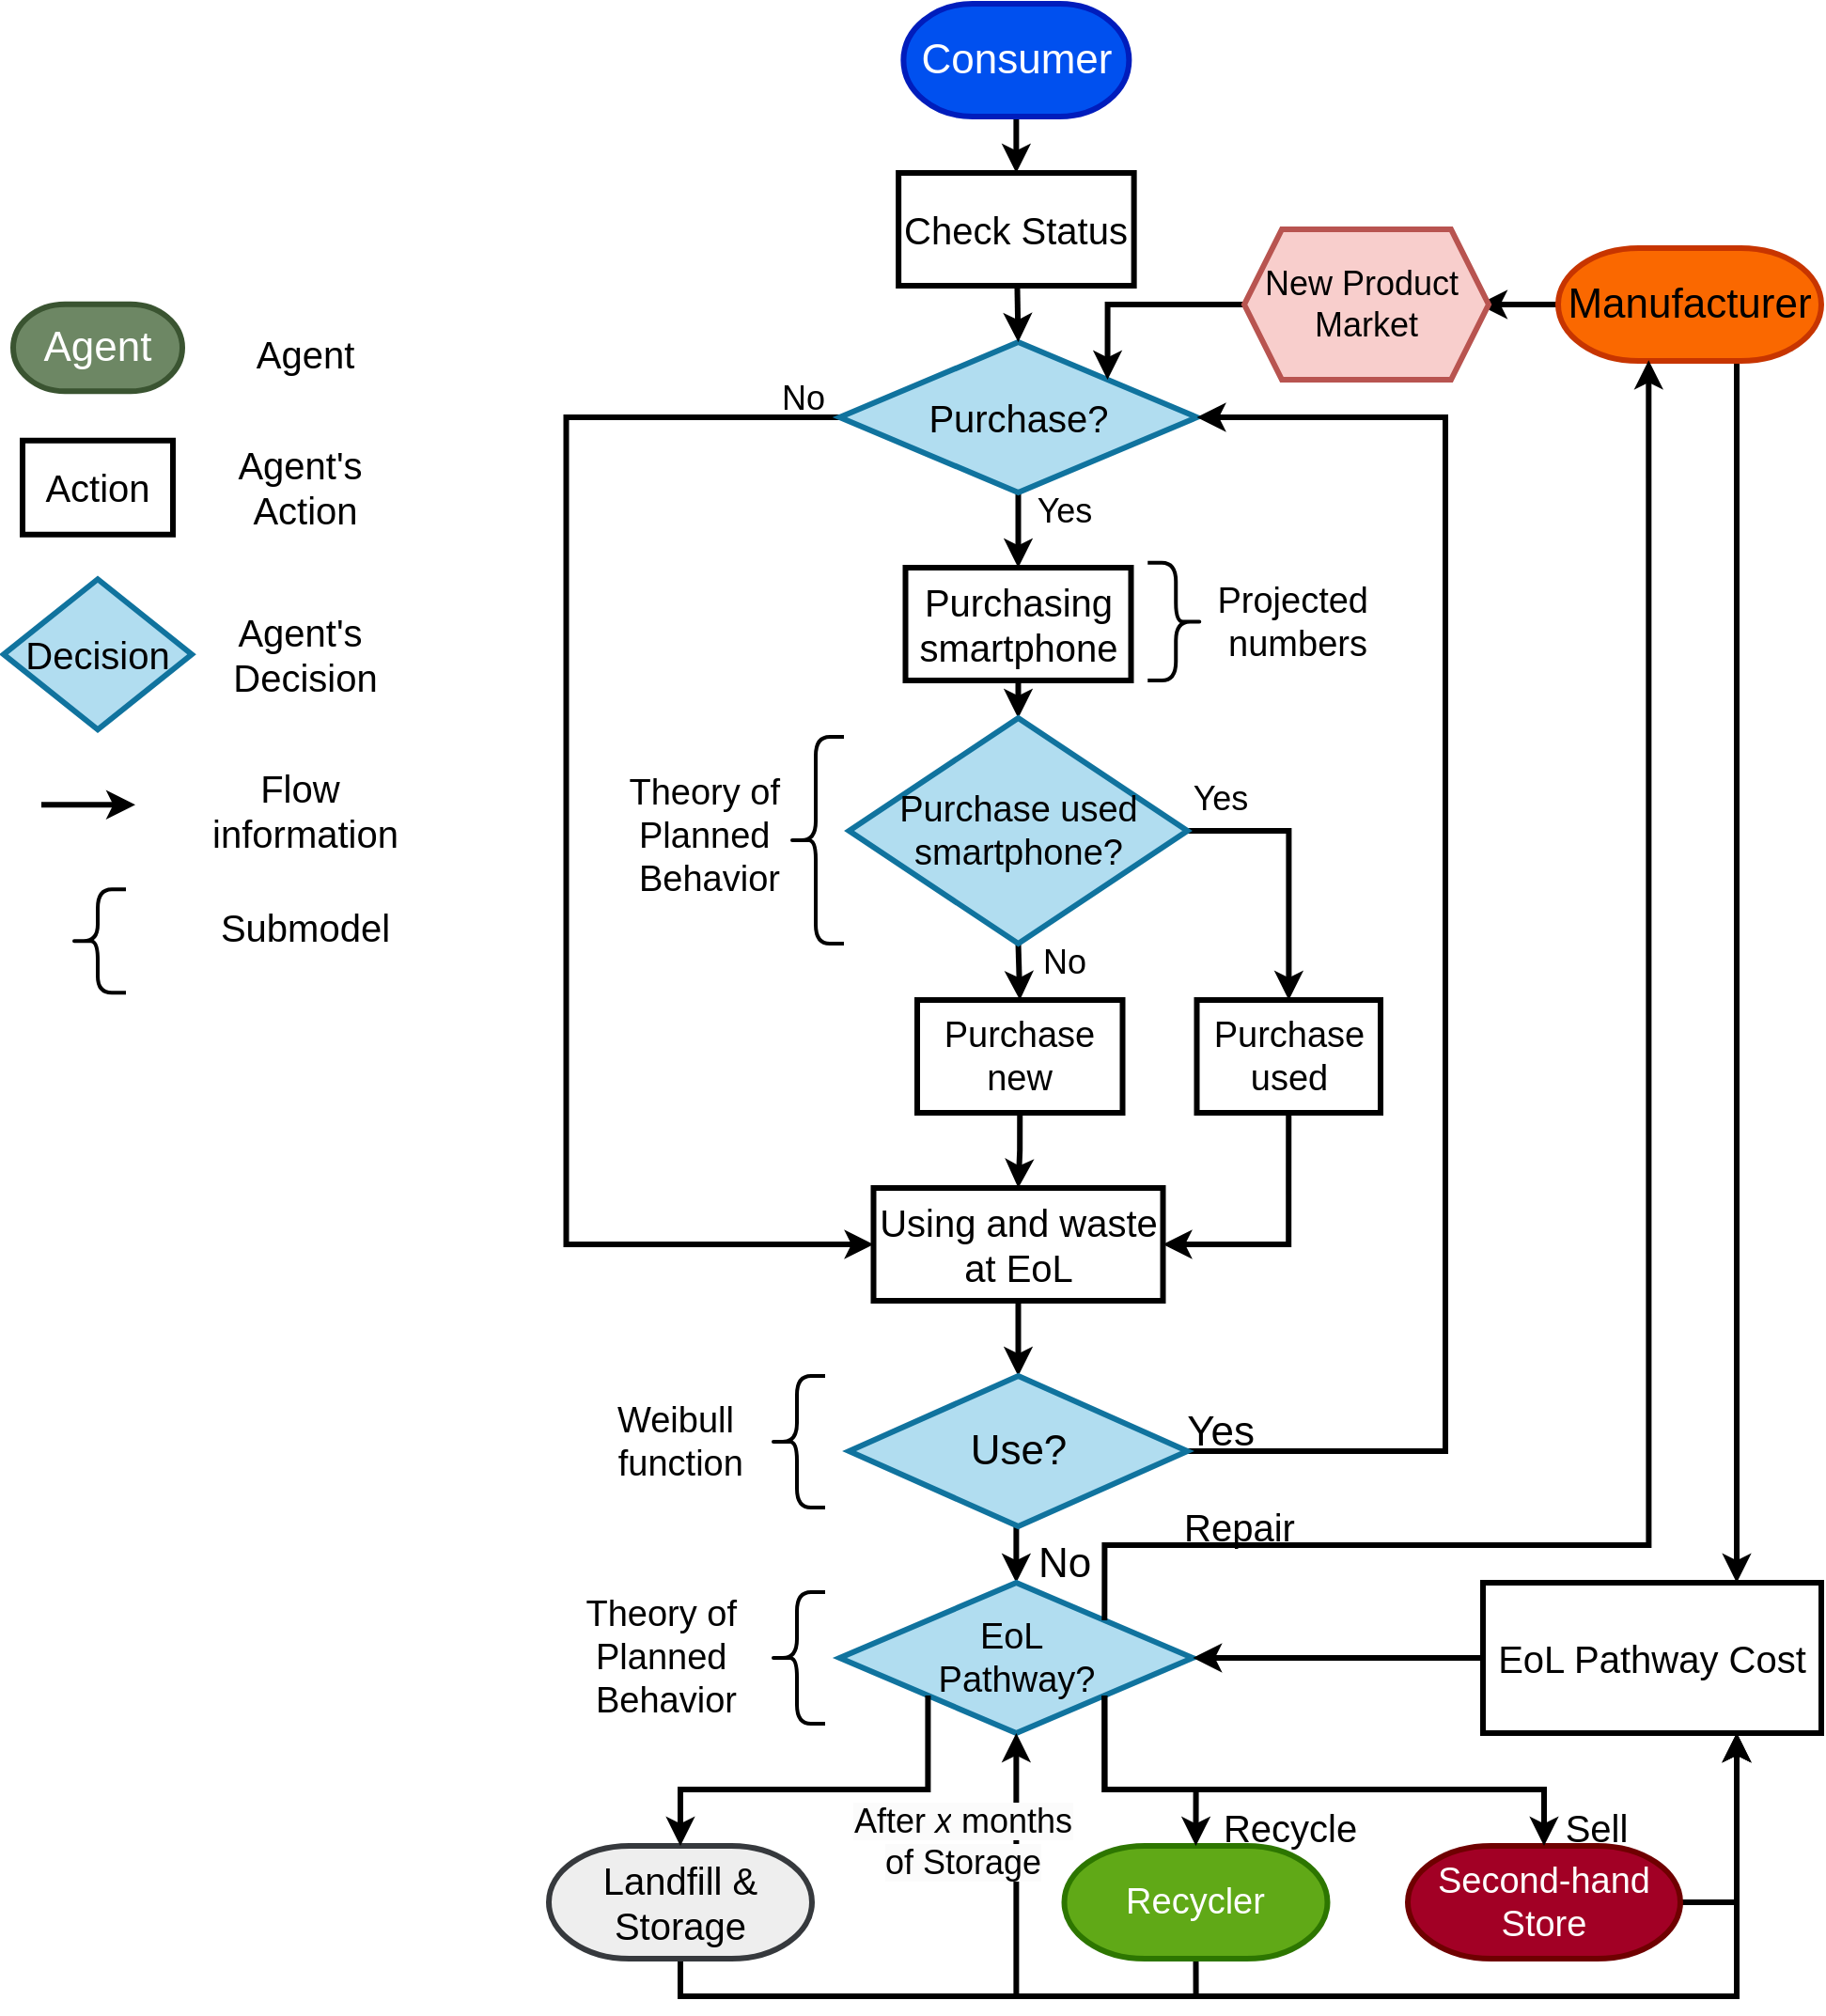 <mxfile version="24.7.13">
  <diagram id="C5RBs43oDa-KdzZeNtuy" name="Page-1">
    <mxGraphModel dx="1838" dy="994" grid="1" gridSize="10" guides="1" tooltips="1" connect="1" arrows="1" fold="1" page="1" pageScale="1" pageWidth="1027" pageHeight="1080" background="#FFFFFF" math="0" shadow="0">
      <root>
        <mxCell id="WIyWlLk6GJQsqaUBKTNV-0" />
        <mxCell id="WIyWlLk6GJQsqaUBKTNV-1" parent="WIyWlLk6GJQsqaUBKTNV-0" />
        <mxCell id="rPol7dPWqW4X3yRjaVga-14" style="edgeStyle=orthogonalEdgeStyle;rounded=0;orthogonalLoop=1;jettySize=auto;html=1;exitX=0.5;exitY=1;exitDx=0;exitDy=0;entryX=0.5;entryY=0;entryDx=0;entryDy=0;strokeWidth=3;" parent="WIyWlLk6GJQsqaUBKTNV-1" source="rPol7dPWqW4X3yRjaVga-2" target="rPol7dPWqW4X3yRjaVga-4" edge="1">
          <mxGeometry relative="1" as="geometry" />
        </mxCell>
        <mxCell id="uwHh1gd3m4vf2tVDn3b9-7" style="edgeStyle=orthogonalEdgeStyle;rounded=0;orthogonalLoop=1;jettySize=auto;html=1;entryX=0;entryY=0.5;entryDx=0;entryDy=0;exitX=0;exitY=0.5;exitDx=0;exitDy=0;strokeWidth=3;" parent="WIyWlLk6GJQsqaUBKTNV-1" source="rPol7dPWqW4X3yRjaVga-2" target="rPol7dPWqW4X3yRjaVga-7" edge="1">
          <mxGeometry relative="1" as="geometry">
            <Array as="points">
              <mxPoint x="329.25" y="224" />
              <mxPoint x="329.25" y="664" />
            </Array>
          </mxGeometry>
        </mxCell>
        <mxCell id="rPol7dPWqW4X3yRjaVga-2" value="&lt;font style=&quot;font-size: 20px;&quot;&gt;Purchase?&lt;/font&gt;" style="rhombus;whiteSpace=wrap;html=1;fontSize=20;strokeWidth=3;fillColor=#b1ddf0;strokeColor=#10739e;" parent="WIyWlLk6GJQsqaUBKTNV-1" vertex="1">
          <mxGeometry x="474.75" y="184" width="190" height="80" as="geometry" />
        </mxCell>
        <mxCell id="rPol7dPWqW4X3yRjaVga-12" style="edgeStyle=orthogonalEdgeStyle;rounded=0;orthogonalLoop=1;jettySize=auto;html=1;exitX=0.5;exitY=1;exitDx=0;exitDy=0;entryX=1;entryY=0.5;entryDx=0;entryDy=0;strokeWidth=3;" parent="WIyWlLk6GJQsqaUBKTNV-1" source="rPol7dPWqW4X3yRjaVga-3" target="rPol7dPWqW4X3yRjaVga-7" edge="1">
          <mxGeometry relative="1" as="geometry" />
        </mxCell>
        <mxCell id="rPol7dPWqW4X3yRjaVga-3" value="&lt;font style=&quot;font-size: 19px;&quot;&gt;Purchase used&lt;/font&gt;" style="rounded=0;whiteSpace=wrap;html=1;fontSize=19;strokeWidth=3;" parent="WIyWlLk6GJQsqaUBKTNV-1" vertex="1">
          <mxGeometry x="664.75" y="534" width="97.75" height="60" as="geometry" />
        </mxCell>
        <mxCell id="rPol7dPWqW4X3yRjaVga-15" style="edgeStyle=orthogonalEdgeStyle;rounded=0;orthogonalLoop=1;jettySize=auto;html=1;exitX=0.5;exitY=1;exitDx=0;exitDy=0;entryX=0.5;entryY=0;entryDx=0;entryDy=0;strokeWidth=3;" parent="WIyWlLk6GJQsqaUBKTNV-1" source="rPol7dPWqW4X3yRjaVga-4" target="rPol7dPWqW4X3yRjaVga-5" edge="1">
          <mxGeometry relative="1" as="geometry" />
        </mxCell>
        <mxCell id="rPol7dPWqW4X3yRjaVga-4" value="Purchasing smartphone" style="rounded=0;whiteSpace=wrap;html=1;fontSize=20;strokeWidth=3;" parent="WIyWlLk6GJQsqaUBKTNV-1" vertex="1">
          <mxGeometry x="509.75" y="304" width="120" height="60" as="geometry" />
        </mxCell>
        <mxCell id="rPol7dPWqW4X3yRjaVga-8" style="edgeStyle=orthogonalEdgeStyle;rounded=0;orthogonalLoop=1;jettySize=auto;html=1;exitX=0.5;exitY=1;exitDx=0;exitDy=0;entryX=0.5;entryY=0;entryDx=0;entryDy=0;strokeWidth=3;" parent="WIyWlLk6GJQsqaUBKTNV-1" source="rPol7dPWqW4X3yRjaVga-5" target="rPol7dPWqW4X3yRjaVga-6" edge="1">
          <mxGeometry relative="1" as="geometry" />
        </mxCell>
        <mxCell id="rPol7dPWqW4X3yRjaVga-9" style="edgeStyle=orthogonalEdgeStyle;rounded=0;orthogonalLoop=1;jettySize=auto;html=1;exitX=1;exitY=0.5;exitDx=0;exitDy=0;strokeWidth=3;" parent="WIyWlLk6GJQsqaUBKTNV-1" source="rPol7dPWqW4X3yRjaVga-5" target="rPol7dPWqW4X3yRjaVga-3" edge="1">
          <mxGeometry relative="1" as="geometry" />
        </mxCell>
        <mxCell id="rPol7dPWqW4X3yRjaVga-5" value="&lt;div style=&quot;font-size: 19px;&quot;&gt;&lt;span style=&quot;font-size: 19px; background-color: initial;&quot;&gt;Purchase used smartphone?&lt;/span&gt;&lt;br style=&quot;font-size: 19px;&quot;&gt;&lt;/div&gt;" style="rhombus;whiteSpace=wrap;html=1;fontSize=19;strokeWidth=3;fillColor=#b1ddf0;strokeColor=#10739e;" parent="WIyWlLk6GJQsqaUBKTNV-1" vertex="1">
          <mxGeometry x="479.75" y="384" width="180" height="120" as="geometry" />
        </mxCell>
        <mxCell id="rPol7dPWqW4X3yRjaVga-11" style="edgeStyle=orthogonalEdgeStyle;rounded=0;orthogonalLoop=1;jettySize=auto;html=1;exitX=0.5;exitY=1;exitDx=0;exitDy=0;entryX=0.5;entryY=0;entryDx=0;entryDy=0;strokeWidth=3;" parent="WIyWlLk6GJQsqaUBKTNV-1" source="rPol7dPWqW4X3yRjaVga-6" target="rPol7dPWqW4X3yRjaVga-7" edge="1">
          <mxGeometry relative="1" as="geometry" />
        </mxCell>
        <mxCell id="rPol7dPWqW4X3yRjaVga-6" value="&lt;font style=&quot;font-size: 19px;&quot;&gt;Purchase new&lt;/font&gt;" style="rounded=0;whiteSpace=wrap;html=1;fontSize=19;strokeWidth=3;" parent="WIyWlLk6GJQsqaUBKTNV-1" vertex="1">
          <mxGeometry x="516" y="534" width="109.25" height="60" as="geometry" />
        </mxCell>
        <mxCell id="rPol7dPWqW4X3yRjaVga-21" style="edgeStyle=orthogonalEdgeStyle;rounded=0;orthogonalLoop=1;jettySize=auto;html=1;exitX=0.5;exitY=1;exitDx=0;exitDy=0;strokeWidth=3;" parent="WIyWlLk6GJQsqaUBKTNV-1" source="rPol7dPWqW4X3yRjaVga-7" target="rPol7dPWqW4X3yRjaVga-17" edge="1">
          <mxGeometry relative="1" as="geometry" />
        </mxCell>
        <mxCell id="rPol7dPWqW4X3yRjaVga-7" value="&lt;font style=&quot;font-size: 20px;&quot;&gt;Using and waste at EoL&lt;/font&gt;" style="rounded=0;whiteSpace=wrap;html=1;fontSize=20;strokeWidth=3;" parent="WIyWlLk6GJQsqaUBKTNV-1" vertex="1">
          <mxGeometry x="492.75" y="634" width="154" height="60" as="geometry" />
        </mxCell>
        <mxCell id="rPol7dPWqW4X3yRjaVga-18" style="edgeStyle=orthogonalEdgeStyle;rounded=0;orthogonalLoop=1;jettySize=auto;html=1;exitX=1;exitY=0.5;exitDx=0;exitDy=0;entryX=1;entryY=0.5;entryDx=0;entryDy=0;strokeWidth=3;" parent="WIyWlLk6GJQsqaUBKTNV-1" source="rPol7dPWqW4X3yRjaVga-17" target="rPol7dPWqW4X3yRjaVga-2" edge="1">
          <mxGeometry relative="1" as="geometry">
            <Array as="points">
              <mxPoint x="797" y="774" />
              <mxPoint x="797" y="224" />
            </Array>
          </mxGeometry>
        </mxCell>
        <mxCell id="rPol7dPWqW4X3yRjaVga-23" style="edgeStyle=orthogonalEdgeStyle;rounded=0;orthogonalLoop=1;jettySize=auto;html=1;exitX=0.5;exitY=1;exitDx=0;exitDy=0;entryX=0.5;entryY=0;entryDx=0;entryDy=0;strokeWidth=3;" parent="WIyWlLk6GJQsqaUBKTNV-1" source="rPol7dPWqW4X3yRjaVga-17" target="rPol7dPWqW4X3yRjaVga-22" edge="1">
          <mxGeometry relative="1" as="geometry" />
        </mxCell>
        <mxCell id="rPol7dPWqW4X3yRjaVga-17" value="&lt;div style=&quot;font-size: 22px;&quot;&gt;&lt;span style=&quot;font-size: 22px; background-color: initial;&quot;&gt;Use?&lt;/span&gt;&lt;br style=&quot;font-size: 22px;&quot;&gt;&lt;/div&gt;" style="rhombus;whiteSpace=wrap;html=1;fontSize=22;strokeWidth=3;fillColor=#b1ddf0;strokeColor=#10739e;" parent="WIyWlLk6GJQsqaUBKTNV-1" vertex="1">
          <mxGeometry x="479.75" y="734" width="180" height="80" as="geometry" />
        </mxCell>
        <mxCell id="rPol7dPWqW4X3yRjaVga-20" value="&lt;font style=&quot;font-size: 22px;&quot;&gt;Yes&lt;/font&gt;" style="text;html=1;align=center;verticalAlign=middle;resizable=0;points=[];autosize=1;strokeColor=none;fillColor=none;" parent="WIyWlLk6GJQsqaUBKTNV-1" vertex="1">
          <mxGeometry x="646.75" y="744" width="60" height="40" as="geometry" />
        </mxCell>
        <mxCell id="rPol7dPWqW4X3yRjaVga-22" value="&lt;div style=&quot;font-size: 19px;&quot;&gt;&lt;span style=&quot;font-size: 19px; background-color: initial;&quot;&gt;EoL&amp;nbsp;&lt;/span&gt;&lt;/div&gt;&lt;div style=&quot;font-size: 19px;&quot;&gt;&lt;span style=&quot;font-size: 19px; background-color: initial;&quot;&gt;Pathway?&lt;/span&gt;&lt;br style=&quot;font-size: 19px;&quot;&gt;&lt;/div&gt;" style="rhombus;whiteSpace=wrap;html=1;fontSize=19;strokeWidth=3;fillColor=#b1ddf0;strokeColor=#10739e;" parent="WIyWlLk6GJQsqaUBKTNV-1" vertex="1">
          <mxGeometry x="474.75" y="844" width="187.88" height="80" as="geometry" />
        </mxCell>
        <mxCell id="exuWeluIBqKj-cdJ8tEp-2" style="rounded=0;orthogonalLoop=1;jettySize=auto;html=1;exitX=0.5;exitY=1;exitDx=0;exitDy=0;exitPerimeter=0;strokeWidth=3;" edge="1" parent="WIyWlLk6GJQsqaUBKTNV-1" source="uwHh1gd3m4vf2tVDn3b9-0" target="exuWeluIBqKj-cdJ8tEp-0">
          <mxGeometry relative="1" as="geometry" />
        </mxCell>
        <mxCell id="uwHh1gd3m4vf2tVDn3b9-0" value="&lt;span style=&quot;color: rgb(255, 255, 255); font-size: 22px;&quot;&gt;Consumer&lt;/span&gt;" style="strokeWidth=3;html=1;shape=mxgraph.flowchart.terminator;whiteSpace=wrap;fillColor=#0050ef;strokeColor=#001DBC;fontColor=#ffffff;" parent="WIyWlLk6GJQsqaUBKTNV-1" vertex="1">
          <mxGeometry x="508.69" y="4" width="120" height="60" as="geometry" />
        </mxCell>
        <mxCell id="uwHh1gd3m4vf2tVDn3b9-2" value="&lt;font style=&quot;font-size: 19px;&quot;&gt;Projected&amp;nbsp;&lt;/font&gt;&lt;div style=&quot;font-size: 19px;&quot;&gt;&lt;font style=&quot;font-size: 19px;&quot;&gt;numbers&lt;/font&gt;&lt;/div&gt;" style="text;html=1;align=center;verticalAlign=middle;resizable=0;points=[];autosize=1;strokeColor=none;fillColor=none;" parent="WIyWlLk6GJQsqaUBKTNV-1" vertex="1">
          <mxGeometry x="662.63" y="302.69" width="110" height="60" as="geometry" />
        </mxCell>
        <mxCell id="uwHh1gd3m4vf2tVDn3b9-3" value="&lt;font style=&quot;font-size: 18px;&quot;&gt;Yes&lt;/font&gt;" style="text;html=1;align=center;verticalAlign=middle;resizable=0;points=[];autosize=1;strokeColor=none;fillColor=none;" parent="WIyWlLk6GJQsqaUBKTNV-1" vertex="1">
          <mxGeometry x="651.75" y="407" width="50" height="40" as="geometry" />
        </mxCell>
        <mxCell id="uwHh1gd3m4vf2tVDn3b9-4" value="&lt;font style=&quot;font-size: 18px;&quot;&gt;No&lt;/font&gt;" style="text;html=1;align=center;verticalAlign=middle;resizable=0;points=[];autosize=1;strokeColor=none;fillColor=none;" parent="WIyWlLk6GJQsqaUBKTNV-1" vertex="1">
          <mxGeometry x="569.25" y="494" width="50" height="40" as="geometry" />
        </mxCell>
        <mxCell id="uwHh1gd3m4vf2tVDn3b9-8" value="&lt;font style=&quot;font-size: 18px;&quot;&gt;Yes&lt;/font&gt;" style="text;html=1;align=center;verticalAlign=middle;resizable=0;points=[];autosize=1;strokeColor=none;fillColor=none;" parent="WIyWlLk6GJQsqaUBKTNV-1" vertex="1">
          <mxGeometry x="569.25" y="254" width="50" height="40" as="geometry" />
        </mxCell>
        <mxCell id="uwHh1gd3m4vf2tVDn3b9-9" value="&lt;font style=&quot;font-size: 18px;&quot;&gt;No&lt;/font&gt;" style="text;html=1;align=center;verticalAlign=middle;resizable=0;points=[];autosize=1;strokeColor=none;fillColor=none;" parent="WIyWlLk6GJQsqaUBKTNV-1" vertex="1">
          <mxGeometry x="429.75" y="194" width="50" height="40" as="geometry" />
        </mxCell>
        <mxCell id="uwHh1gd3m4vf2tVDn3b9-11" value="&lt;font style=&quot;font-size: 22px;&quot;&gt;No&lt;/font&gt;" style="text;html=1;align=center;verticalAlign=middle;resizable=0;points=[];autosize=1;strokeColor=none;fillColor=none;" parent="WIyWlLk6GJQsqaUBKTNV-1" vertex="1">
          <mxGeometry x="569.25" y="814" width="50" height="40" as="geometry" />
        </mxCell>
        <mxCell id="uwHh1gd3m4vf2tVDn3b9-13" value="&lt;span style=&quot;font-size: 19px;&quot;&gt;Weibull&lt;/span&gt;&lt;div&gt;&lt;span style=&quot;font-size: 19px;&quot;&gt;&amp;nbsp;function&lt;/span&gt;&lt;/div&gt;" style="text;html=1;align=center;verticalAlign=middle;resizable=0;points=[];autosize=1;strokeColor=none;fillColor=none;" parent="WIyWlLk6GJQsqaUBKTNV-1" vertex="1">
          <mxGeometry x="337" y="739" width="100" height="60" as="geometry" />
        </mxCell>
        <mxCell id="exuWeluIBqKj-cdJ8tEp-5" style="edgeStyle=orthogonalEdgeStyle;rounded=0;orthogonalLoop=1;jettySize=auto;html=1;entryX=0.75;entryY=1;entryDx=0;entryDy=0;strokeWidth=3;" edge="1" parent="WIyWlLk6GJQsqaUBKTNV-1" source="uwHh1gd3m4vf2tVDn3b9-21" target="uwHh1gd3m4vf2tVDn3b9-29">
          <mxGeometry relative="1" as="geometry">
            <Array as="points">
              <mxPoint x="390" y="1064" />
              <mxPoint x="952" y="1064" />
            </Array>
          </mxGeometry>
        </mxCell>
        <mxCell id="exuWeluIBqKj-cdJ8tEp-6" style="edgeStyle=orthogonalEdgeStyle;rounded=0;orthogonalLoop=1;jettySize=auto;html=1;exitX=0.5;exitY=1;exitDx=0;exitDy=0;exitPerimeter=0;entryX=0.5;entryY=1;entryDx=0;entryDy=0;strokeWidth=3;" edge="1" parent="WIyWlLk6GJQsqaUBKTNV-1" source="uwHh1gd3m4vf2tVDn3b9-21" target="rPol7dPWqW4X3yRjaVga-22">
          <mxGeometry relative="1" as="geometry" />
        </mxCell>
        <mxCell id="uwHh1gd3m4vf2tVDn3b9-21" value="&lt;span style=&quot;font-size: 20px;&quot;&gt;Landfill &amp;amp; Storage&lt;/span&gt;" style="strokeWidth=3;html=1;shape=mxgraph.flowchart.terminator;whiteSpace=wrap;fontSize=20;fillColor=#eeeeee;strokeColor=#36393d;" parent="WIyWlLk6GJQsqaUBKTNV-1" vertex="1">
          <mxGeometry x="320" y="984" width="140" height="60" as="geometry" />
        </mxCell>
        <mxCell id="KrJThuRagUPuT_2S49l0-14" style="edgeStyle=orthogonalEdgeStyle;rounded=0;orthogonalLoop=1;jettySize=auto;html=1;exitX=0.5;exitY=1;exitDx=0;exitDy=0;exitPerimeter=0;entryX=0.75;entryY=1;entryDx=0;entryDy=0;strokeWidth=3;" parent="WIyWlLk6GJQsqaUBKTNV-1" source="uwHh1gd3m4vf2tVDn3b9-22" target="uwHh1gd3m4vf2tVDn3b9-29" edge="1">
          <mxGeometry relative="1" as="geometry">
            <Array as="points">
              <mxPoint x="664" y="1064" />
              <mxPoint x="952" y="1064" />
            </Array>
          </mxGeometry>
        </mxCell>
        <mxCell id="uwHh1gd3m4vf2tVDn3b9-22" value="&lt;font style=&quot;font-size: 19px;&quot;&gt;Recycler&lt;/font&gt;" style="strokeWidth=3;html=1;shape=mxgraph.flowchart.terminator;whiteSpace=wrap;fillColor=#60a917;fontColor=#ffffff;strokeColor=#2D7600;" parent="WIyWlLk6GJQsqaUBKTNV-1" vertex="1">
          <mxGeometry x="594.25" y="984" width="140" height="60" as="geometry" />
        </mxCell>
        <mxCell id="uwHh1gd3m4vf2tVDn3b9-27" style="edgeStyle=orthogonalEdgeStyle;rounded=0;orthogonalLoop=1;jettySize=auto;html=1;exitX=0;exitY=0.5;exitDx=0;exitDy=0;exitPerimeter=0;entryX=1;entryY=0.5;entryDx=0;entryDy=0;strokeWidth=3;" parent="WIyWlLk6GJQsqaUBKTNV-1" source="uwHh1gd3m4vf2tVDn3b9-24" edge="1">
          <mxGeometry relative="1" as="geometry">
            <mxPoint x="814.5" y="164" as="targetPoint" />
          </mxGeometry>
        </mxCell>
        <mxCell id="KrJThuRagUPuT_2S49l0-4" style="edgeStyle=orthogonalEdgeStyle;rounded=0;orthogonalLoop=1;jettySize=auto;html=1;exitX=0.89;exitY=0.89;exitDx=0;exitDy=0;exitPerimeter=0;entryX=0.75;entryY=0;entryDx=0;entryDy=0;strokeWidth=3;" parent="WIyWlLk6GJQsqaUBKTNV-1" source="uwHh1gd3m4vf2tVDn3b9-24" target="uwHh1gd3m4vf2tVDn3b9-29" edge="1">
          <mxGeometry relative="1" as="geometry">
            <Array as="points">
              <mxPoint x="952" y="187" />
            </Array>
          </mxGeometry>
        </mxCell>
        <mxCell id="uwHh1gd3m4vf2tVDn3b9-24" value="&lt;span style=&quot;font-size: 22px;&quot;&gt;Manufacturer&lt;/span&gt;" style="strokeWidth=3;html=1;shape=mxgraph.flowchart.terminator;whiteSpace=wrap;fillColor=#fa6800;fontColor=#000000;strokeColor=#C73500;" parent="WIyWlLk6GJQsqaUBKTNV-1" vertex="1">
          <mxGeometry x="857" y="134" width="140" height="60" as="geometry" />
        </mxCell>
        <mxCell id="uwHh1gd3m4vf2tVDn3b9-28" style="edgeStyle=orthogonalEdgeStyle;rounded=0;orthogonalLoop=1;jettySize=auto;html=1;exitX=0;exitY=0.5;exitDx=0;exitDy=0;entryX=1;entryY=0;entryDx=0;entryDy=0;strokeWidth=3;" parent="WIyWlLk6GJQsqaUBKTNV-1" target="rPol7dPWqW4X3yRjaVga-2" edge="1">
          <mxGeometry relative="1" as="geometry">
            <Array as="points">
              <mxPoint x="617.25" y="164" />
            </Array>
            <mxPoint x="689.25" y="164" as="sourcePoint" />
          </mxGeometry>
        </mxCell>
        <mxCell id="uwHh1gd3m4vf2tVDn3b9-55" style="edgeStyle=orthogonalEdgeStyle;rounded=0;orthogonalLoop=1;jettySize=auto;html=1;strokeWidth=3;" parent="WIyWlLk6GJQsqaUBKTNV-1" source="uwHh1gd3m4vf2tVDn3b9-29" target="rPol7dPWqW4X3yRjaVga-22" edge="1">
          <mxGeometry relative="1" as="geometry" />
        </mxCell>
        <mxCell id="uwHh1gd3m4vf2tVDn3b9-29" value="&lt;span style=&quot;font-size: 20px;&quot;&gt;EoL Pathway Cost&lt;/span&gt;" style="rounded=0;whiteSpace=wrap;html=1;fontSize=20;strokeWidth=3;" parent="WIyWlLk6GJQsqaUBKTNV-1" vertex="1">
          <mxGeometry x="817" y="844" width="180" height="80" as="geometry" />
        </mxCell>
        <mxCell id="uwHh1gd3m4vf2tVDn3b9-34" value="&lt;font style=&quot;font-size: 20px;&quot;&gt;Repair&lt;/font&gt;" style="text;html=1;align=center;verticalAlign=middle;resizable=0;points=[];autosize=1;strokeColor=none;fillColor=none;" parent="WIyWlLk6GJQsqaUBKTNV-1" vertex="1">
          <mxGeometry x="646.75" y="794" width="80" height="40" as="geometry" />
        </mxCell>
        <mxCell id="uwHh1gd3m4vf2tVDn3b9-35" value="&lt;font style=&quot;font-size: 20px;&quot;&gt;Recycle&lt;/font&gt;" style="text;html=1;align=center;verticalAlign=middle;resizable=0;points=[];autosize=1;strokeColor=none;fillColor=none;" parent="WIyWlLk6GJQsqaUBKTNV-1" vertex="1">
          <mxGeometry x="668.62" y="954" width="90" height="40" as="geometry" />
        </mxCell>
        <mxCell id="KrJThuRagUPuT_2S49l0-7" style="edgeStyle=orthogonalEdgeStyle;rounded=0;orthogonalLoop=1;jettySize=auto;html=1;entryX=0.75;entryY=1;entryDx=0;entryDy=0;exitX=1;exitY=0.5;exitDx=0;exitDy=0;exitPerimeter=0;strokeWidth=3;" parent="WIyWlLk6GJQsqaUBKTNV-1" source="uwHh1gd3m4vf2tVDn3b9-36" target="uwHh1gd3m4vf2tVDn3b9-29" edge="1">
          <mxGeometry relative="1" as="geometry" />
        </mxCell>
        <mxCell id="uwHh1gd3m4vf2tVDn3b9-36" value="&lt;span style=&quot;font-size: 19px;&quot;&gt;Second-hand Store&lt;/span&gt;" style="strokeWidth=3;html=1;shape=mxgraph.flowchart.terminator;whiteSpace=wrap;fillColor=#a20025;fontColor=#ffffff;strokeColor=#6F0000;fontSize=19;" parent="WIyWlLk6GJQsqaUBKTNV-1" vertex="1">
          <mxGeometry x="777" y="984" width="145" height="60" as="geometry" />
        </mxCell>
        <mxCell id="uwHh1gd3m4vf2tVDn3b9-47" value="&lt;font style=&quot;font-size: 20px;&quot;&gt;Sell&lt;/font&gt;" style="text;html=1;align=center;verticalAlign=middle;resizable=0;points=[];autosize=1;strokeColor=none;fillColor=none;" parent="WIyWlLk6GJQsqaUBKTNV-1" vertex="1">
          <mxGeometry x="847" y="954" width="60" height="40" as="geometry" />
        </mxCell>
        <mxCell id="uwHh1gd3m4vf2tVDn3b9-57" value="&lt;span style=&quot;font-size: 19px;&quot;&gt;Theory of&amp;nbsp;&lt;/span&gt;&lt;div&gt;&lt;span style=&quot;font-size: 19px;&quot;&gt;Planned&amp;nbsp;&lt;/span&gt;&lt;/div&gt;&lt;div&gt;&lt;span style=&quot;font-size: 19px; background-color: initial;&quot;&gt;Behavior&lt;/span&gt;&lt;/div&gt;" style="text;html=1;align=center;verticalAlign=middle;resizable=0;points=[];autosize=1;strokeColor=none;fillColor=none;" parent="WIyWlLk6GJQsqaUBKTNV-1" vertex="1">
          <mxGeometry x="327" y="844" width="110" height="80" as="geometry" />
        </mxCell>
        <mxCell id="uwHh1gd3m4vf2tVDn3b9-63" value="&lt;font style=&quot;font-size: 18px;&quot;&gt;&lt;span style=&quot;color: rgb(0, 0, 0); font-family: Helvetica; font-style: normal; font-variant-ligatures: normal; font-variant-caps: normal; font-weight: 400; letter-spacing: normal; orphans: 2; text-indent: 0px; text-transform: none; widows: 2; word-spacing: 0px; -webkit-text-stroke-width: 0px; white-space: normal; background-color: rgb(251, 251, 251); text-decoration-thickness: initial; text-decoration-style: initial; text-decoration-color: initial; float: none; display: inline !important;&quot;&gt;After &lt;/span&gt;&lt;span style=&quot;color: rgb(0, 0, 0); font-family: Helvetica; font-variant-ligatures: normal; font-variant-caps: normal; font-weight: 400; letter-spacing: normal; orphans: 2; text-indent: 0px; text-transform: none; widows: 2; word-spacing: 0px; -webkit-text-stroke-width: 0px; white-space: normal; background-color: rgb(251, 251, 251); text-decoration-thickness: initial; text-decoration-style: initial; text-decoration-color: initial; float: none; display: inline !important;&quot;&gt;&lt;i&gt;x&lt;/i&gt;&lt;/span&gt;&lt;span style=&quot;color: rgb(0, 0, 0); font-family: Helvetica; font-style: normal; font-variant-ligatures: normal; font-variant-caps: normal; font-weight: 400; letter-spacing: normal; orphans: 2; text-indent: 0px; text-transform: none; widows: 2; word-spacing: 0px; -webkit-text-stroke-width: 0px; white-space: normal; background-color: rgb(251, 251, 251); text-decoration-thickness: initial; text-decoration-style: initial; text-decoration-color: initial; float: none; display: inline !important;&quot;&gt; months of Storage&lt;/span&gt;&lt;/font&gt;" style="text;whiteSpace=wrap;html=1;align=center;strokeWidth=2;" parent="WIyWlLk6GJQsqaUBKTNV-1" vertex="1">
          <mxGeometry x="479.75" y="954" width="121" height="60" as="geometry" />
        </mxCell>
        <mxCell id="KrJThuRagUPuT_2S49l0-5" style="edgeStyle=orthogonalEdgeStyle;rounded=0;orthogonalLoop=1;jettySize=auto;html=1;exitX=1;exitY=0;exitDx=0;exitDy=0;entryX=0.344;entryY=0.994;entryDx=0;entryDy=0;entryPerimeter=0;strokeWidth=3;" parent="WIyWlLk6GJQsqaUBKTNV-1" source="rPol7dPWqW4X3yRjaVga-22" target="uwHh1gd3m4vf2tVDn3b9-24" edge="1">
          <mxGeometry relative="1" as="geometry">
            <Array as="points">
              <mxPoint x="616" y="824" />
              <mxPoint x="905" y="824" />
            </Array>
          </mxGeometry>
        </mxCell>
        <mxCell id="KrJThuRagUPuT_2S49l0-9" style="edgeStyle=orthogonalEdgeStyle;rounded=0;orthogonalLoop=1;jettySize=auto;html=1;exitX=1;exitY=1;exitDx=0;exitDy=0;entryX=0.5;entryY=0;entryDx=0;entryDy=0;entryPerimeter=0;strokeWidth=3;" parent="WIyWlLk6GJQsqaUBKTNV-1" source="rPol7dPWqW4X3yRjaVga-22" target="uwHh1gd3m4vf2tVDn3b9-22" edge="1">
          <mxGeometry relative="1" as="geometry" />
        </mxCell>
        <mxCell id="KrJThuRagUPuT_2S49l0-13" style="edgeStyle=orthogonalEdgeStyle;rounded=0;orthogonalLoop=1;jettySize=auto;html=1;exitX=1;exitY=1;exitDx=0;exitDy=0;entryX=0.5;entryY=0;entryDx=0;entryDy=0;entryPerimeter=0;strokeWidth=3;" parent="WIyWlLk6GJQsqaUBKTNV-1" source="rPol7dPWqW4X3yRjaVga-22" target="uwHh1gd3m4vf2tVDn3b9-36" edge="1">
          <mxGeometry relative="1" as="geometry">
            <Array as="points">
              <mxPoint x="616" y="954" />
              <mxPoint x="849" y="954" />
            </Array>
          </mxGeometry>
        </mxCell>
        <mxCell id="KrJThuRagUPuT_2S49l0-15" style="edgeStyle=orthogonalEdgeStyle;rounded=0;orthogonalLoop=1;jettySize=auto;html=1;exitX=0;exitY=1;exitDx=0;exitDy=0;entryX=0.5;entryY=0;entryDx=0;entryDy=0;entryPerimeter=0;strokeWidth=3;" parent="WIyWlLk6GJQsqaUBKTNV-1" source="rPol7dPWqW4X3yRjaVga-22" target="uwHh1gd3m4vf2tVDn3b9-21" edge="1">
          <mxGeometry relative="1" as="geometry">
            <Array as="points">
              <mxPoint x="522" y="954" />
              <mxPoint x="390" y="954" />
            </Array>
          </mxGeometry>
        </mxCell>
        <mxCell id="KrJThuRagUPuT_2S49l0-16" value="" style="shape=curlyBracket;whiteSpace=wrap;html=1;rounded=1;labelPosition=left;verticalLabelPosition=middle;align=right;verticalAlign=middle;size=0.5;strokeWidth=2;" parent="WIyWlLk6GJQsqaUBKTNV-1" vertex="1">
          <mxGeometry x="437" y="734" width="30" height="70" as="geometry" />
        </mxCell>
        <mxCell id="KrJThuRagUPuT_2S49l0-17" value="" style="shape=curlyBracket;whiteSpace=wrap;html=1;rounded=1;labelPosition=left;verticalLabelPosition=middle;align=right;verticalAlign=middle;size=0.5;strokeWidth=2;" parent="WIyWlLk6GJQsqaUBKTNV-1" vertex="1">
          <mxGeometry x="437" y="849" width="30" height="70" as="geometry" />
        </mxCell>
        <mxCell id="KrJThuRagUPuT_2S49l0-19" value="&lt;span style=&quot;font-size: 19px;&quot;&gt;Theory of&amp;nbsp;&lt;/span&gt;&lt;div&gt;&lt;span style=&quot;font-size: 19px;&quot;&gt;Planned&amp;nbsp;&lt;/span&gt;&lt;/div&gt;&lt;div&gt;&lt;span style=&quot;font-size: 19px; background-color: initial;&quot;&gt;Behavior&lt;/span&gt;&lt;/div&gt;" style="text;html=1;align=center;verticalAlign=middle;resizable=0;points=[];autosize=1;strokeColor=none;fillColor=none;" parent="WIyWlLk6GJQsqaUBKTNV-1" vertex="1">
          <mxGeometry x="350" y="407" width="110" height="80" as="geometry" />
        </mxCell>
        <mxCell id="KrJThuRagUPuT_2S49l0-20" value="" style="shape=curlyBracket;whiteSpace=wrap;html=1;rounded=1;labelPosition=left;verticalLabelPosition=middle;align=right;verticalAlign=middle;size=0.5;strokeWidth=2;" parent="WIyWlLk6GJQsqaUBKTNV-1" vertex="1">
          <mxGeometry x="447" y="394" width="30" height="110" as="geometry" />
        </mxCell>
        <mxCell id="KrJThuRagUPuT_2S49l0-21" value="" style="shape=curlyBracket;whiteSpace=wrap;html=1;rounded=1;labelPosition=left;verticalLabelPosition=middle;align=right;verticalAlign=middle;size=0.5;strokeWidth=2;" parent="WIyWlLk6GJQsqaUBKTNV-1" vertex="1">
          <mxGeometry x="65" y="475.13" width="30" height="55" as="geometry" />
        </mxCell>
        <mxCell id="KrJThuRagUPuT_2S49l0-22" value="&lt;font style=&quot;font-size: 20px;&quot;&gt;Submodel&lt;/font&gt;" style="text;html=1;align=center;verticalAlign=middle;resizable=0;points=[];autosize=1;strokeColor=none;fillColor=none;" parent="WIyWlLk6GJQsqaUBKTNV-1" vertex="1">
          <mxGeometry x="135" y="475.13" width="110" height="40" as="geometry" />
        </mxCell>
        <mxCell id="KrJThuRagUPuT_2S49l0-23" value="" style="endArrow=classic;html=1;rounded=0;strokeWidth=3;" parent="WIyWlLk6GJQsqaUBKTNV-1" edge="1">
          <mxGeometry width="50" height="50" relative="1" as="geometry">
            <mxPoint x="50" y="430.13" as="sourcePoint" />
            <mxPoint x="100" y="430.13" as="targetPoint" />
          </mxGeometry>
        </mxCell>
        <mxCell id="KrJThuRagUPuT_2S49l0-24" value="&lt;font style=&quot;font-size: 20px;&quot;&gt;Flow&amp;nbsp;&lt;/font&gt;&lt;div&gt;&lt;font style=&quot;font-size: 20px;&quot;&gt;information&lt;/font&gt;&lt;/div&gt;" style="text;html=1;align=center;verticalAlign=middle;resizable=0;points=[];autosize=1;strokeColor=none;fillColor=none;" parent="WIyWlLk6GJQsqaUBKTNV-1" vertex="1">
          <mxGeometry x="130" y="402.63" width="120" height="60" as="geometry" />
        </mxCell>
        <mxCell id="KrJThuRagUPuT_2S49l0-25" value="&lt;font style=&quot;font-size: 20px;&quot;&gt;Decision&lt;/font&gt;" style="rhombus;whiteSpace=wrap;html=1;fontSize=20;strokeWidth=3;fillColor=#b1ddf0;strokeColor=#10739e;" parent="WIyWlLk6GJQsqaUBKTNV-1" vertex="1">
          <mxGeometry x="30" y="310.13" width="100" height="80" as="geometry" />
        </mxCell>
        <mxCell id="KrJThuRagUPuT_2S49l0-26" value="&lt;span style=&quot;font-size: 20px;&quot;&gt;Agent&#39;s&amp;nbsp;&lt;/span&gt;&lt;div&gt;&lt;span style=&quot;font-size: 20px;&quot;&gt;Decision&lt;/span&gt;&lt;/div&gt;" style="text;html=1;align=center;verticalAlign=middle;resizable=0;points=[];autosize=1;strokeColor=none;fillColor=none;" parent="WIyWlLk6GJQsqaUBKTNV-1" vertex="1">
          <mxGeometry x="140" y="320.13" width="100" height="60" as="geometry" />
        </mxCell>
        <mxCell id="KrJThuRagUPuT_2S49l0-27" value="Action" style="rounded=0;whiteSpace=wrap;html=1;fontSize=20;strokeWidth=3;" parent="WIyWlLk6GJQsqaUBKTNV-1" vertex="1">
          <mxGeometry x="40" y="236.38" width="80" height="50" as="geometry" />
        </mxCell>
        <mxCell id="KrJThuRagUPuT_2S49l0-28" value="&lt;span style=&quot;font-size: 20px;&quot;&gt;Agent&#39;s&amp;nbsp;&lt;/span&gt;&lt;div&gt;&lt;span style=&quot;font-size: 20px;&quot;&gt;Action&lt;/span&gt;&lt;/div&gt;" style="text;html=1;align=center;verticalAlign=middle;resizable=0;points=[];autosize=1;strokeColor=none;fillColor=none;" parent="WIyWlLk6GJQsqaUBKTNV-1" vertex="1">
          <mxGeometry x="140" y="231.38" width="100" height="60" as="geometry" />
        </mxCell>
        <mxCell id="KrJThuRagUPuT_2S49l0-29" value="&lt;span style=&quot;color: rgb(255, 255, 255); font-size: 22px;&quot;&gt;Agent&lt;/span&gt;" style="strokeWidth=3;html=1;shape=mxgraph.flowchart.terminator;whiteSpace=wrap;fillColor=#6d8764;strokeColor=#3A5431;fontColor=#ffffff;" parent="WIyWlLk6GJQsqaUBKTNV-1" vertex="1">
          <mxGeometry x="35" y="163.88" width="90" height="46.25" as="geometry" />
        </mxCell>
        <mxCell id="KrJThuRagUPuT_2S49l0-31" value="&lt;span style=&quot;font-size: 20px;&quot;&gt;Agent&lt;/span&gt;" style="text;html=1;align=center;verticalAlign=middle;resizable=0;points=[];autosize=1;strokeColor=none;fillColor=none;" parent="WIyWlLk6GJQsqaUBKTNV-1" vertex="1">
          <mxGeometry x="150" y="170.13" width="80" height="40" as="geometry" />
        </mxCell>
        <mxCell id="KrJThuRagUPuT_2S49l0-32" value="" style="shape=curlyBracket;whiteSpace=wrap;html=1;rounded=1;labelPosition=left;verticalLabelPosition=middle;align=right;verticalAlign=middle;size=0.5;strokeWidth=2;rotation=-180;" parent="WIyWlLk6GJQsqaUBKTNV-1" vertex="1">
          <mxGeometry x="638.62" y="301.38" width="30" height="62.62" as="geometry" />
        </mxCell>
        <mxCell id="exuWeluIBqKj-cdJ8tEp-1" style="rounded=0;orthogonalLoop=1;jettySize=auto;html=1;entryX=0.5;entryY=0;entryDx=0;entryDy=0;strokeWidth=3;" edge="1" parent="WIyWlLk6GJQsqaUBKTNV-1" source="exuWeluIBqKj-cdJ8tEp-0" target="rPol7dPWqW4X3yRjaVga-2">
          <mxGeometry relative="1" as="geometry" />
        </mxCell>
        <mxCell id="exuWeluIBqKj-cdJ8tEp-0" value="Check Status" style="rounded=0;whiteSpace=wrap;html=1;fontSize=20;strokeWidth=3;" vertex="1" parent="WIyWlLk6GJQsqaUBKTNV-1">
          <mxGeometry x="506.07" y="94" width="125.25" height="60" as="geometry" />
        </mxCell>
        <mxCell id="exuWeluIBqKj-cdJ8tEp-3" value="&lt;font style=&quot;font-size: 18px;&quot;&gt;New Product&amp;nbsp;&lt;/font&gt;&lt;div style=&quot;font-size: 18px;&quot;&gt;&lt;font style=&quot;font-size: 18px;&quot;&gt;Market&lt;/font&gt;&lt;/div&gt;" style="shape=hexagon;perimeter=hexagonPerimeter2;whiteSpace=wrap;html=1;fixedSize=1;strokeWidth=3;fillColor=#f8cecc;strokeColor=#b85450;" vertex="1" parent="WIyWlLk6GJQsqaUBKTNV-1">
          <mxGeometry x="690" y="124" width="130" height="80" as="geometry" />
        </mxCell>
      </root>
    </mxGraphModel>
  </diagram>
</mxfile>
